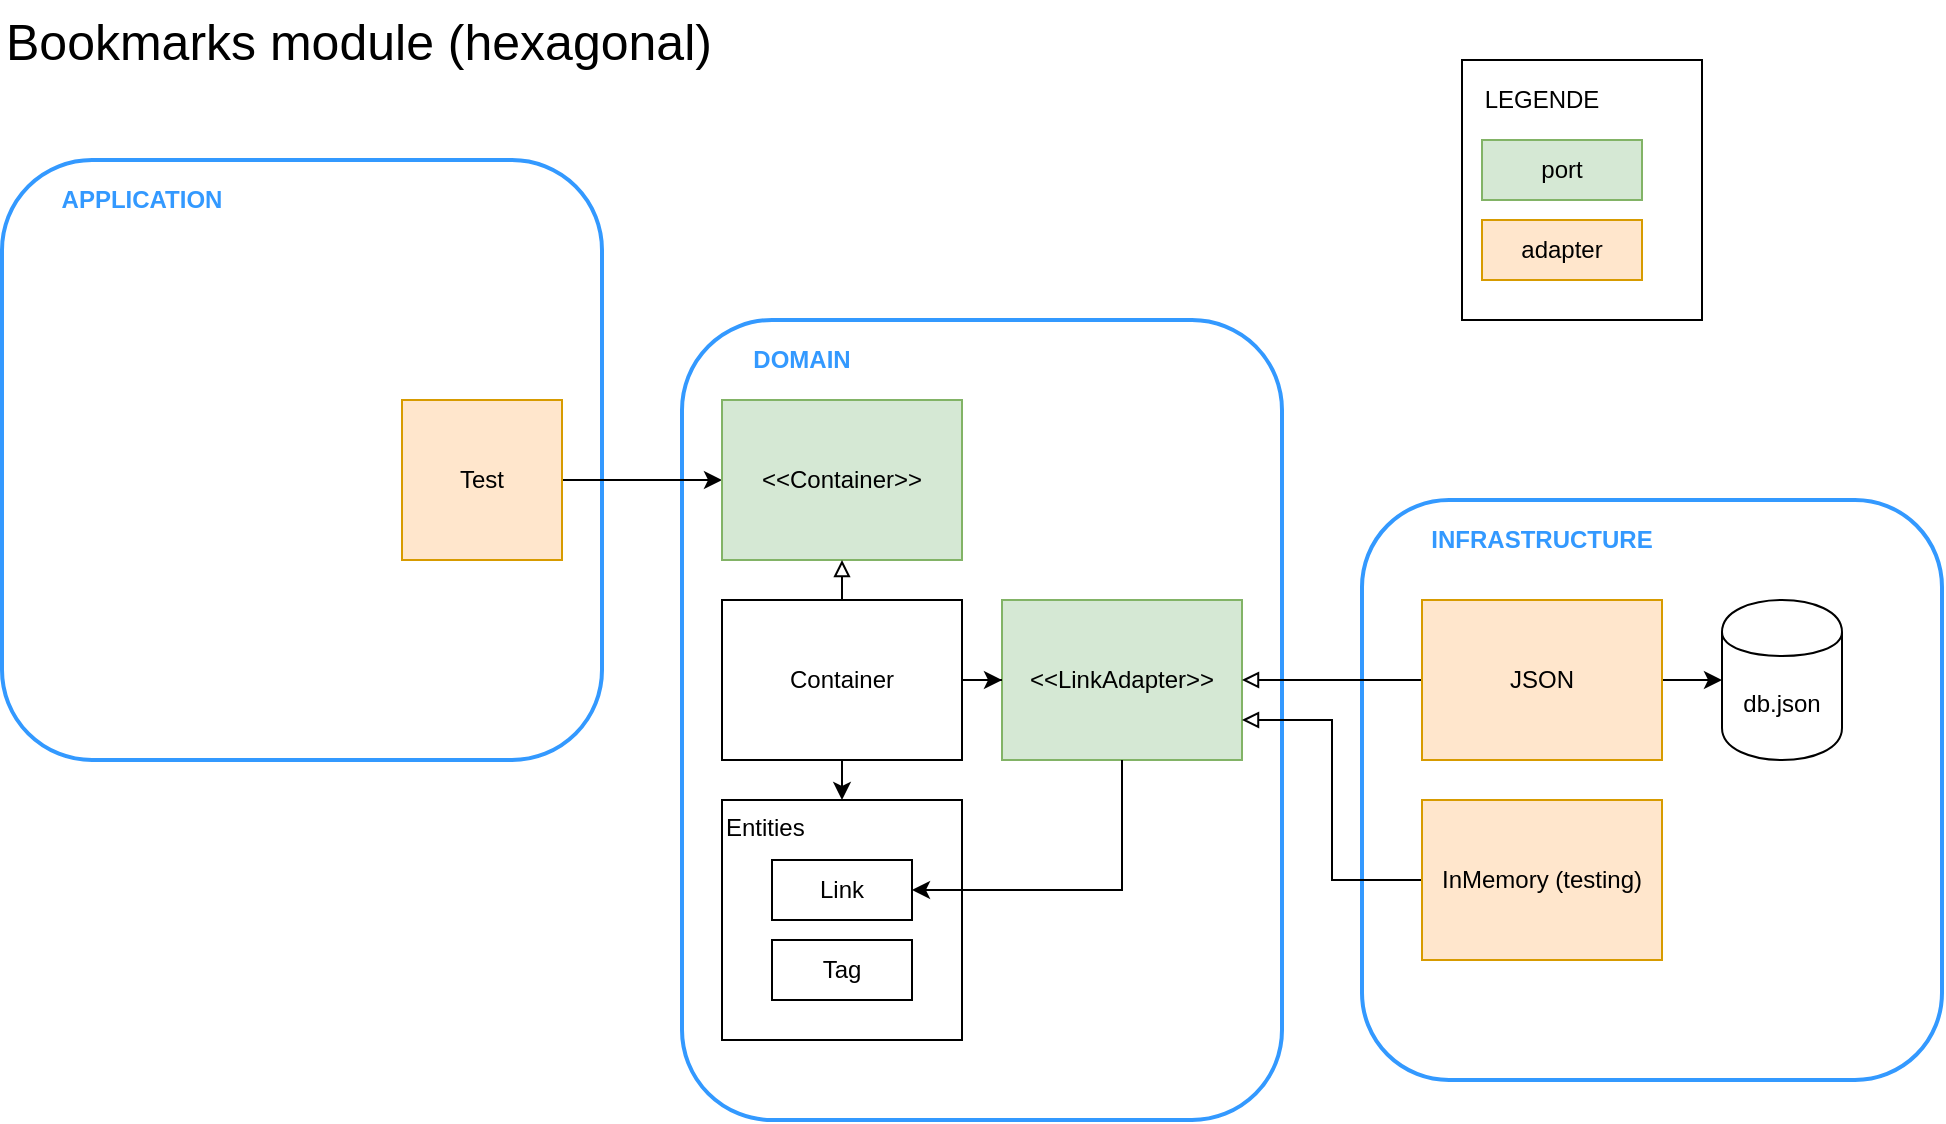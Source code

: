 <mxfile version="13.0.3" type="device"><diagram id="3nihEmKLybHZ43jbFMOy" name="Page-1"><mxGraphModel dx="1933" dy="1919" grid="1" gridSize="10" guides="1" tooltips="1" connect="1" arrows="1" fold="1" page="1" pageScale="1" pageWidth="827" pageHeight="1169" math="0" shadow="0"><root><mxCell id="0"/><mxCell id="1" parent="0"/><mxCell id="yVy4Ld3uRo5Z_Qnl8RiP-2" value="" style="rounded=0;whiteSpace=wrap;html=1;shadow=0;glass=0;comic=0;strokeColor=#000000;" parent="1" vertex="1"><mxGeometry x="550" y="-90" width="120" height="130" as="geometry"/></mxCell><mxCell id="SciFWf9agJgWIlXPJ5Zm-22" value="" style="whiteSpace=wrap;html=1;aspect=fixed;align=center;rounded=1;shadow=0;glass=0;strokeColor=#3399FF;strokeWidth=2;fontColor=#3399FF;" parent="1" vertex="1"><mxGeometry x="-180" y="-40" width="300" height="300" as="geometry"/></mxCell><mxCell id="SciFWf9agJgWIlXPJ5Zm-10" value="" style="whiteSpace=wrap;html=1;rounded=1;strokeWidth=2;strokeColor=#3399FF;" parent="1" vertex="1"><mxGeometry x="500" y="130" width="290" height="290" as="geometry"/></mxCell><mxCell id="SciFWf9agJgWIlXPJ5Zm-8" value="" style="whiteSpace=wrap;html=1;align=center;rounded=1;strokeWidth=2;strokeColor=#3399FF;" parent="1" vertex="1"><mxGeometry x="160" y="40" width="300" height="400" as="geometry"/></mxCell><mxCell id="SciFWf9agJgWIlXPJ5Zm-1" value="&amp;lt;&amp;lt;LinkAdapter&amp;gt;&amp;gt;" style="whiteSpace=wrap;html=1;fillColor=#d5e8d4;strokeColor=#82b366;" parent="1" vertex="1"><mxGeometry x="320" y="180" width="120" height="80" as="geometry"/></mxCell><mxCell id="SciFWf9agJgWIlXPJ5Zm-4" value="" style="edgeStyle=orthogonalEdgeStyle;rounded=0;orthogonalLoop=1;jettySize=auto;html=1;" parent="1" source="SciFWf9agJgWIlXPJ5Zm-2" target="SciFWf9agJgWIlXPJ5Zm-3" edge="1"><mxGeometry relative="1" as="geometry"/></mxCell><mxCell id="SciFWf9agJgWIlXPJ5Zm-13" style="edgeStyle=orthogonalEdgeStyle;rounded=0;orthogonalLoop=1;jettySize=auto;html=1;exitX=0;exitY=0.5;exitDx=0;exitDy=0;entryX=1;entryY=0.5;entryDx=0;entryDy=0;endArrow=block;endFill=0;" parent="1" source="SciFWf9agJgWIlXPJ5Zm-2" target="SciFWf9agJgWIlXPJ5Zm-1" edge="1"><mxGeometry relative="1" as="geometry"/></mxCell><mxCell id="SciFWf9agJgWIlXPJ5Zm-2" value="JSON" style="whiteSpace=wrap;html=1;fillColor=#ffe6cc;strokeColor=#d79b00;" parent="1" vertex="1"><mxGeometry x="530" y="180" width="120" height="80" as="geometry"/></mxCell><mxCell id="SciFWf9agJgWIlXPJ5Zm-3" value="db.json" style="shape=cylinder;whiteSpace=wrap;html=1;boundedLbl=1;backgroundOutline=1;" parent="1" vertex="1"><mxGeometry x="680" y="180" width="60" height="80" as="geometry"/></mxCell><mxCell id="yVy4Ld3uRo5Z_Qnl8RiP-4" style="edgeStyle=orthogonalEdgeStyle;rounded=0;orthogonalLoop=1;jettySize=auto;html=1;entryX=0;entryY=0.5;entryDx=0;entryDy=0;fontSize=25;fontColor=#3399FF;" parent="1" source="SciFWf9agJgWIlXPJ5Zm-6" target="SciFWf9agJgWIlXPJ5Zm-24" edge="1"><mxGeometry relative="1" as="geometry"/></mxCell><mxCell id="SciFWf9agJgWIlXPJ5Zm-6" value="Test" style="whiteSpace=wrap;html=1;aspect=fixed;fillColor=#ffe6cc;strokeColor=#d79b00;" parent="1" vertex="1"><mxGeometry x="20" y="80" width="80" height="80" as="geometry"/></mxCell><mxCell id="SciFWf9agJgWIlXPJ5Zm-14" value="DOMAIN" style="text;html=1;strokeColor=none;fillColor=none;align=center;verticalAlign=middle;whiteSpace=wrap;rounded=0;fontStyle=1;fontColor=#3399FF;" parent="1" vertex="1"><mxGeometry x="180" y="50" width="80" height="20" as="geometry"/></mxCell><mxCell id="SciFWf9agJgWIlXPJ5Zm-15" value="INFRASTRUCTURE" style="text;html=1;strokeColor=none;fillColor=none;align=center;verticalAlign=middle;whiteSpace=wrap;rounded=0;fontStyle=1;fontColor=#3399FF;" parent="1" vertex="1"><mxGeometry x="550" y="140" width="80" height="20" as="geometry"/></mxCell><mxCell id="SciFWf9agJgWIlXPJ5Zm-21" value="" style="edgeStyle=orthogonalEdgeStyle;rounded=0;orthogonalLoop=1;jettySize=auto;html=1;endArrow=block;endFill=0;entryX=1;entryY=0.75;entryDx=0;entryDy=0;" parent="1" source="SciFWf9agJgWIlXPJ5Zm-16" target="SciFWf9agJgWIlXPJ5Zm-1" edge="1"><mxGeometry relative="1" as="geometry"/></mxCell><mxCell id="SciFWf9agJgWIlXPJ5Zm-16" value="InMemory (testing)" style="whiteSpace=wrap;html=1;fillColor=#ffe6cc;strokeColor=#d79b00;" parent="1" vertex="1"><mxGeometry x="530" y="280" width="120" height="80" as="geometry"/></mxCell><mxCell id="SciFWf9agJgWIlXPJ5Zm-23" value="APPLICATION" style="text;html=1;strokeColor=none;fillColor=none;align=center;verticalAlign=middle;whiteSpace=wrap;rounded=0;fontStyle=1;fontColor=#3399FF;" parent="1" vertex="1"><mxGeometry x="-150" y="-30" width="80" height="20" as="geometry"/></mxCell><mxCell id="SciFWf9agJgWIlXPJ5Zm-24" value="&amp;lt;&amp;lt;Container&amp;gt;&amp;gt;" style="whiteSpace=wrap;html=1;fillColor=#d5e8d4;strokeColor=#82b366;" parent="1" vertex="1"><mxGeometry x="180" y="80" width="120" height="80" as="geometry"/></mxCell><mxCell id="SciFWf9agJgWIlXPJ5Zm-26" value="" style="edgeStyle=orthogonalEdgeStyle;rounded=0;orthogonalLoop=1;jettySize=auto;html=1;endArrow=classic;endFill=1;" parent="1" source="SciFWf9agJgWIlXPJ5Zm-25" target="SciFWf9agJgWIlXPJ5Zm-1" edge="1"><mxGeometry relative="1" as="geometry"/></mxCell><mxCell id="SciFWf9agJgWIlXPJ5Zm-27" style="edgeStyle=orthogonalEdgeStyle;rounded=0;orthogonalLoop=1;jettySize=auto;html=1;exitX=0.5;exitY=0;exitDx=0;exitDy=0;entryX=0.5;entryY=1;entryDx=0;entryDy=0;endArrow=block;endFill=0;" parent="1" source="SciFWf9agJgWIlXPJ5Zm-25" target="SciFWf9agJgWIlXPJ5Zm-24" edge="1"><mxGeometry relative="1" as="geometry"/></mxCell><mxCell id="SciFWf9agJgWIlXPJ5Zm-25" value="Container" style="whiteSpace=wrap;html=1;" parent="1" vertex="1"><mxGeometry x="180" y="180" width="120" height="80" as="geometry"/></mxCell><mxCell id="SciFWf9agJgWIlXPJ5Zm-28" value="port" style="whiteSpace=wrap;html=1;fillColor=#d5e8d4;strokeColor=#82b366;" parent="1" vertex="1"><mxGeometry x="560" y="-50" width="80" height="30" as="geometry"/></mxCell><mxCell id="SciFWf9agJgWIlXPJ5Zm-29" value="adapter" style="whiteSpace=wrap;html=1;fillColor=#ffe6cc;strokeColor=#d79b00;" parent="1" vertex="1"><mxGeometry x="560" y="-10" width="80" height="30" as="geometry"/></mxCell><mxCell id="yVy4Ld3uRo5Z_Qnl8RiP-1" value="LEGENDE" style="text;html=1;strokeColor=none;fillColor=none;align=center;verticalAlign=middle;whiteSpace=wrap;rounded=0;fontStyle=0" parent="1" vertex="1"><mxGeometry x="550" y="-80" width="80" height="20" as="geometry"/></mxCell><mxCell id="yVy4Ld3uRo5Z_Qnl8RiP-3" value="Bookmarks module (hexagonal)" style="text;strokeColor=none;fillColor=none;align=left;verticalAlign=middle;rounded=0;shadow=0;glass=0;comic=0;fontSize=25;fontStyle=0;whiteSpace=wrap;html=1;fontColor=#000000;" parent="1" vertex="1"><mxGeometry x="-180" y="-120" width="490" height="40" as="geometry"/></mxCell><mxCell id="B_Ar_HnGvBksCBGD8cHX-3" value="Entities" style="whiteSpace=wrap;html=1;align=left;verticalAlign=top;" parent="1" vertex="1"><mxGeometry x="180" y="280" width="120" height="120" as="geometry"/></mxCell><mxCell id="SciFWf9agJgWIlXPJ5Zm-9" value="Link" style="whiteSpace=wrap;html=1;" parent="1" vertex="1"><mxGeometry x="205" y="310" width="70" height="30" as="geometry"/></mxCell><mxCell id="B_Ar_HnGvBksCBGD8cHX-2" value="Tag" style="whiteSpace=wrap;html=1;" parent="1" vertex="1"><mxGeometry x="205" y="350" width="70" height="30" as="geometry"/></mxCell><mxCell id="B_Ar_HnGvBksCBGD8cHX-4" value="" style="edgeStyle=orthogonalEdgeStyle;rounded=0;orthogonalLoop=1;jettySize=auto;html=1;" parent="1" source="SciFWf9agJgWIlXPJ5Zm-25" edge="1"><mxGeometry relative="1" as="geometry"><mxPoint x="240" y="280" as="targetPoint"/></mxGeometry></mxCell><mxCell id="4GoZkElljHWUE-XiNXK5-6" style="edgeStyle=orthogonalEdgeStyle;rounded=0;orthogonalLoop=1;jettySize=auto;html=1;exitX=0.5;exitY=1;exitDx=0;exitDy=0;entryX=1;entryY=0.5;entryDx=0;entryDy=0;" edge="1" parent="1" source="SciFWf9agJgWIlXPJ5Zm-1" target="SciFWf9agJgWIlXPJ5Zm-9"><mxGeometry relative="1" as="geometry"/></mxCell></root></mxGraphModel></diagram></mxfile>